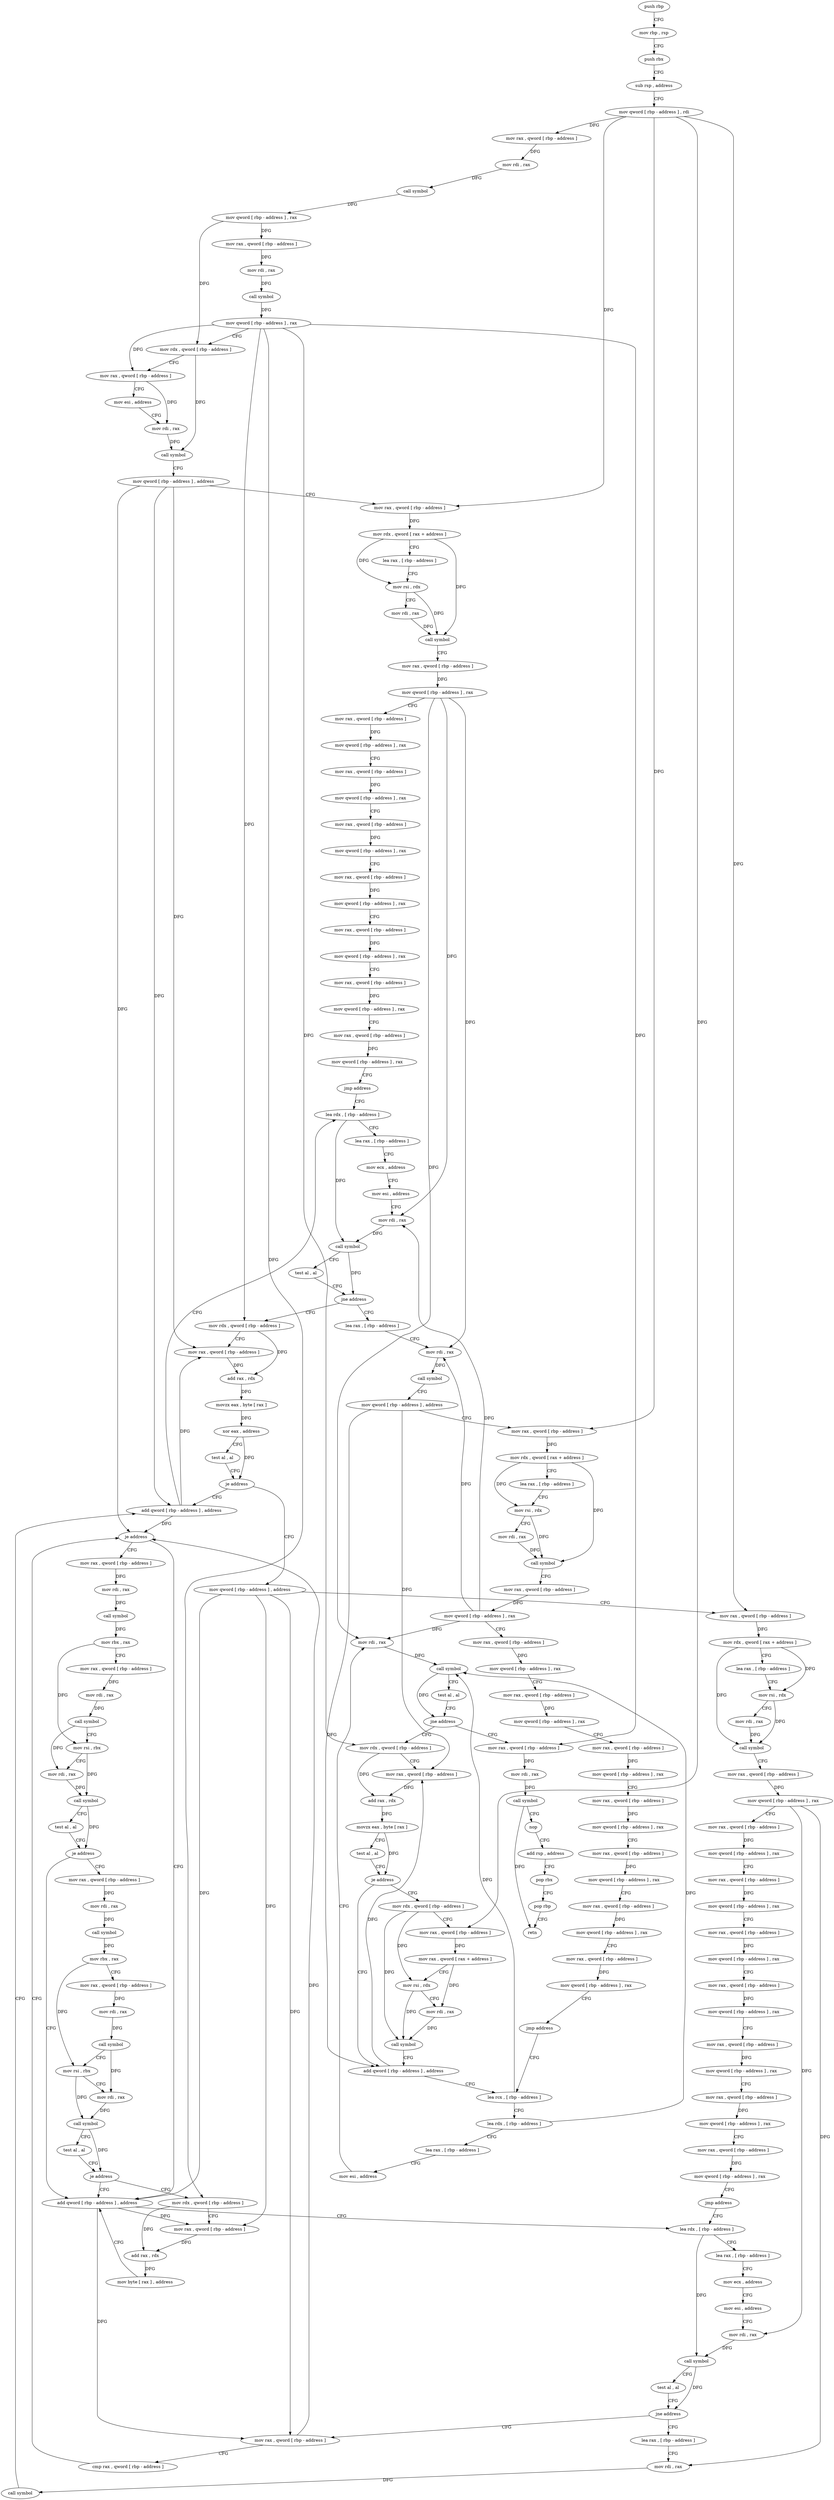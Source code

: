 digraph "func" {
"93734" [label = "push rbp" ]
"93735" [label = "mov rbp , rsp" ]
"93738" [label = "push rbx" ]
"93739" [label = "sub rsp , address" ]
"93746" [label = "mov qword [ rbp - address ] , rdi" ]
"93753" [label = "mov rax , qword [ rbp - address ]" ]
"93760" [label = "mov rdi , rax" ]
"93763" [label = "call symbol" ]
"93768" [label = "mov qword [ rbp - address ] , rax" ]
"93772" [label = "mov rax , qword [ rbp - address ]" ]
"93776" [label = "mov rdi , rax" ]
"93779" [label = "call symbol" ]
"93784" [label = "mov qword [ rbp - address ] , rax" ]
"93788" [label = "mov rdx , qword [ rbp - address ]" ]
"93792" [label = "mov rax , qword [ rbp - address ]" ]
"93796" [label = "mov esi , address" ]
"93801" [label = "mov rdi , rax" ]
"93804" [label = "call symbol" ]
"93809" [label = "mov qword [ rbp - address ] , address" ]
"93817" [label = "mov rax , qword [ rbp - address ]" ]
"93824" [label = "mov rdx , qword [ rax + address ]" ]
"93828" [label = "lea rax , [ rbp - address ]" ]
"93835" [label = "mov rsi , rdx" ]
"93838" [label = "mov rdi , rax" ]
"93841" [label = "call symbol" ]
"93846" [label = "mov rax , qword [ rbp - address ]" ]
"93853" [label = "mov qword [ rbp - address ] , rax" ]
"93857" [label = "mov rax , qword [ rbp - address ]" ]
"93864" [label = "mov qword [ rbp - address ] , rax" ]
"93868" [label = "mov rax , qword [ rbp - address ]" ]
"93875" [label = "mov qword [ rbp - address ] , rax" ]
"93879" [label = "mov rax , qword [ rbp - address ]" ]
"93886" [label = "mov qword [ rbp - address ] , rax" ]
"93890" [label = "mov rax , qword [ rbp - address ]" ]
"93897" [label = "mov qword [ rbp - address ] , rax" ]
"93901" [label = "mov rax , qword [ rbp - address ]" ]
"93908" [label = "mov qword [ rbp - address ] , rax" ]
"93912" [label = "mov rax , qword [ rbp - address ]" ]
"93919" [label = "mov qword [ rbp - address ] , rax" ]
"93923" [label = "mov rax , qword [ rbp - address ]" ]
"93930" [label = "mov qword [ rbp - address ] , rax" ]
"93934" [label = "jmp address" ]
"94294" [label = "lea rdx , [ rbp - address ]" ]
"94301" [label = "lea rax , [ rbp - address ]" ]
"94305" [label = "mov ecx , address" ]
"94310" [label = "mov esi , address" ]
"94315" [label = "mov rdi , rax" ]
"94318" [label = "call symbol" ]
"94323" [label = "test al , al" ]
"94325" [label = "jne address" ]
"93939" [label = "mov rdx , qword [ rbp - address ]" ]
"94331" [label = "lea rax , [ rbp - address ]" ]
"93943" [label = "mov rax , qword [ rbp - address ]" ]
"93947" [label = "add rax , rdx" ]
"93950" [label = "movzx eax , byte [ rax ]" ]
"93953" [label = "xor eax , address" ]
"93956" [label = "test al , al" ]
"93958" [label = "je address" ]
"94289" [label = "add qword [ rbp - address ] , address" ]
"93964" [label = "mov qword [ rbp - address ] , address" ]
"94335" [label = "mov rdi , rax" ]
"94338" [label = "call symbol" ]
"94343" [label = "mov qword [ rbp - address ] , address" ]
"94351" [label = "mov rax , qword [ rbp - address ]" ]
"94358" [label = "mov rdx , qword [ rax + address ]" ]
"94362" [label = "lea rax , [ rbp - address ]" ]
"94369" [label = "mov rsi , rdx" ]
"94372" [label = "mov rdi , rax" ]
"94375" [label = "call symbol" ]
"94380" [label = "mov rax , qword [ rbp - address ]" ]
"94387" [label = "mov qword [ rbp - address ] , rax" ]
"94391" [label = "mov rax , qword [ rbp - address ]" ]
"94398" [label = "mov qword [ rbp - address ] , rax" ]
"94402" [label = "mov rax , qword [ rbp - address ]" ]
"94409" [label = "mov qword [ rbp - address ] , rax" ]
"94413" [label = "mov rax , qword [ rbp - address ]" ]
"94420" [label = "mov qword [ rbp - address ] , rax" ]
"94424" [label = "mov rax , qword [ rbp - address ]" ]
"94431" [label = "mov qword [ rbp - address ] , rax" ]
"94435" [label = "mov rax , qword [ rbp - address ]" ]
"94442" [label = "mov qword [ rbp - address ] , rax" ]
"94446" [label = "mov rax , qword [ rbp - address ]" ]
"94453" [label = "mov qword [ rbp - address ] , rax" ]
"94457" [label = "mov rax , qword [ rbp - address ]" ]
"94464" [label = "mov qword [ rbp - address ] , rax" ]
"94468" [label = "jmp address" ]
"94522" [label = "lea rcx , [ rbp - address ]" ]
"93972" [label = "mov rax , qword [ rbp - address ]" ]
"93979" [label = "mov rdx , qword [ rax + address ]" ]
"93983" [label = "lea rax , [ rbp - address ]" ]
"93990" [label = "mov rsi , rdx" ]
"93993" [label = "mov rdi , rax" ]
"93996" [label = "call symbol" ]
"94001" [label = "mov rax , qword [ rbp - address ]" ]
"94008" [label = "mov qword [ rbp - address ] , rax" ]
"94015" [label = "mov rax , qword [ rbp - address ]" ]
"94022" [label = "mov qword [ rbp - address ] , rax" ]
"94029" [label = "mov rax , qword [ rbp - address ]" ]
"94036" [label = "mov qword [ rbp - address ] , rax" ]
"94043" [label = "mov rax , qword [ rbp - address ]" ]
"94050" [label = "mov qword [ rbp - address ] , rax" ]
"94057" [label = "mov rax , qword [ rbp - address ]" ]
"94064" [label = "mov qword [ rbp - address ] , rax" ]
"94071" [label = "mov rax , qword [ rbp - address ]" ]
"94078" [label = "mov qword [ rbp - address ] , rax" ]
"94085" [label = "mov rax , qword [ rbp - address ]" ]
"94092" [label = "mov qword [ rbp - address ] , rax" ]
"94096" [label = "mov rax , qword [ rbp - address ]" ]
"94103" [label = "mov qword [ rbp - address ] , rax" ]
"94107" [label = "jmp address" ]
"94234" [label = "lea rdx , [ rbp - address ]" ]
"94529" [label = "lea rdx , [ rbp - address ]" ]
"94536" [label = "lea rax , [ rbp - address ]" ]
"94540" [label = "mov esi , address" ]
"94545" [label = "mov rdi , rax" ]
"94548" [label = "call symbol" ]
"94553" [label = "test al , al" ]
"94555" [label = "jne address" ]
"94470" [label = "mov rdx , qword [ rbp - address ]" ]
"94557" [label = "mov rax , qword [ rbp - address ]" ]
"94241" [label = "lea rax , [ rbp - address ]" ]
"94248" [label = "mov ecx , address" ]
"94253" [label = "mov esi , address" ]
"94258" [label = "mov rdi , rax" ]
"94261" [label = "call symbol" ]
"94266" [label = "test al , al" ]
"94268" [label = "jne address" ]
"94109" [label = "mov rax , qword [ rbp - address ]" ]
"94274" [label = "lea rax , [ rbp - address ]" ]
"94474" [label = "mov rax , qword [ rbp - address ]" ]
"94478" [label = "add rax , rdx" ]
"94481" [label = "movzx eax , byte [ rax ]" ]
"94484" [label = "test al , al" ]
"94486" [label = "je address" ]
"94517" [label = "add qword [ rbp - address ] , address" ]
"94488" [label = "mov rdx , qword [ rbp - address ]" ]
"94561" [label = "mov rdi , rax" ]
"94564" [label = "call symbol" ]
"94569" [label = "nop" ]
"94570" [label = "add rsp , address" ]
"94577" [label = "pop rbx" ]
"94578" [label = "pop rbp" ]
"94579" [label = "retn" ]
"94113" [label = "cmp rax , qword [ rbp - address ]" ]
"94117" [label = "je address" ]
"94229" [label = "add qword [ rbp - address ] , address" ]
"94119" [label = "mov rax , qword [ rbp - address ]" ]
"94281" [label = "mov rdi , rax" ]
"94284" [label = "call symbol" ]
"94495" [label = "mov rax , qword [ rbp - address ]" ]
"94502" [label = "mov rax , qword [ rax + address ]" ]
"94506" [label = "mov rsi , rdx" ]
"94509" [label = "mov rdi , rax" ]
"94512" [label = "call symbol" ]
"94126" [label = "mov rdi , rax" ]
"94129" [label = "call symbol" ]
"94134" [label = "mov rbx , rax" ]
"94137" [label = "mov rax , qword [ rbp - address ]" ]
"94144" [label = "mov rdi , rax" ]
"94147" [label = "call symbol" ]
"94152" [label = "mov rsi , rbx" ]
"94155" [label = "mov rdi , rax" ]
"94158" [label = "call symbol" ]
"94163" [label = "test al , al" ]
"94165" [label = "je address" ]
"94167" [label = "mov rax , qword [ rbp - address ]" ]
"94174" [label = "mov rdi , rax" ]
"94177" [label = "call symbol" ]
"94182" [label = "mov rbx , rax" ]
"94185" [label = "mov rax , qword [ rbp - address ]" ]
"94192" [label = "mov rdi , rax" ]
"94195" [label = "call symbol" ]
"94200" [label = "mov rsi , rbx" ]
"94203" [label = "mov rdi , rax" ]
"94206" [label = "call symbol" ]
"94211" [label = "test al , al" ]
"94213" [label = "je address" ]
"94215" [label = "mov rdx , qword [ rbp - address ]" ]
"94219" [label = "mov rax , qword [ rbp - address ]" ]
"94223" [label = "add rax , rdx" ]
"94226" [label = "mov byte [ rax ] , address" ]
"93734" -> "93735" [ label = "CFG" ]
"93735" -> "93738" [ label = "CFG" ]
"93738" -> "93739" [ label = "CFG" ]
"93739" -> "93746" [ label = "CFG" ]
"93746" -> "93753" [ label = "DFG" ]
"93746" -> "93817" [ label = "DFG" ]
"93746" -> "94351" [ label = "DFG" ]
"93746" -> "93972" [ label = "DFG" ]
"93746" -> "94495" [ label = "DFG" ]
"93753" -> "93760" [ label = "DFG" ]
"93760" -> "93763" [ label = "DFG" ]
"93763" -> "93768" [ label = "DFG" ]
"93768" -> "93772" [ label = "DFG" ]
"93768" -> "93788" [ label = "DFG" ]
"93772" -> "93776" [ label = "DFG" ]
"93776" -> "93779" [ label = "DFG" ]
"93779" -> "93784" [ label = "DFG" ]
"93784" -> "93788" [ label = "CFG" ]
"93784" -> "93792" [ label = "DFG" ]
"93784" -> "93939" [ label = "DFG" ]
"93784" -> "94470" [ label = "DFG" ]
"93784" -> "94557" [ label = "DFG" ]
"93784" -> "94215" [ label = "DFG" ]
"93788" -> "93792" [ label = "CFG" ]
"93788" -> "93804" [ label = "DFG" ]
"93792" -> "93796" [ label = "CFG" ]
"93792" -> "93801" [ label = "DFG" ]
"93796" -> "93801" [ label = "CFG" ]
"93801" -> "93804" [ label = "DFG" ]
"93804" -> "93809" [ label = "CFG" ]
"93809" -> "93817" [ label = "CFG" ]
"93809" -> "93943" [ label = "DFG" ]
"93809" -> "94289" [ label = "DFG" ]
"93809" -> "94117" [ label = "DFG" ]
"93817" -> "93824" [ label = "DFG" ]
"93824" -> "93828" [ label = "CFG" ]
"93824" -> "93835" [ label = "DFG" ]
"93824" -> "93841" [ label = "DFG" ]
"93828" -> "93835" [ label = "CFG" ]
"93835" -> "93838" [ label = "CFG" ]
"93835" -> "93841" [ label = "DFG" ]
"93838" -> "93841" [ label = "DFG" ]
"93841" -> "93846" [ label = "CFG" ]
"93846" -> "93853" [ label = "DFG" ]
"93853" -> "93857" [ label = "CFG" ]
"93853" -> "94315" [ label = "DFG" ]
"93853" -> "94335" [ label = "DFG" ]
"93853" -> "94545" [ label = "DFG" ]
"93857" -> "93864" [ label = "DFG" ]
"93864" -> "93868" [ label = "CFG" ]
"93868" -> "93875" [ label = "DFG" ]
"93875" -> "93879" [ label = "CFG" ]
"93879" -> "93886" [ label = "DFG" ]
"93886" -> "93890" [ label = "CFG" ]
"93890" -> "93897" [ label = "DFG" ]
"93897" -> "93901" [ label = "CFG" ]
"93901" -> "93908" [ label = "DFG" ]
"93908" -> "93912" [ label = "CFG" ]
"93912" -> "93919" [ label = "DFG" ]
"93919" -> "93923" [ label = "CFG" ]
"93923" -> "93930" [ label = "DFG" ]
"93930" -> "93934" [ label = "CFG" ]
"93934" -> "94294" [ label = "CFG" ]
"94294" -> "94301" [ label = "CFG" ]
"94294" -> "94318" [ label = "DFG" ]
"94301" -> "94305" [ label = "CFG" ]
"94305" -> "94310" [ label = "CFG" ]
"94310" -> "94315" [ label = "CFG" ]
"94315" -> "94318" [ label = "DFG" ]
"94318" -> "94323" [ label = "CFG" ]
"94318" -> "94325" [ label = "DFG" ]
"94323" -> "94325" [ label = "CFG" ]
"94325" -> "93939" [ label = "CFG" ]
"94325" -> "94331" [ label = "CFG" ]
"93939" -> "93943" [ label = "CFG" ]
"93939" -> "93947" [ label = "DFG" ]
"94331" -> "94335" [ label = "CFG" ]
"93943" -> "93947" [ label = "DFG" ]
"93947" -> "93950" [ label = "DFG" ]
"93950" -> "93953" [ label = "DFG" ]
"93953" -> "93956" [ label = "CFG" ]
"93953" -> "93958" [ label = "DFG" ]
"93956" -> "93958" [ label = "CFG" ]
"93958" -> "94289" [ label = "CFG" ]
"93958" -> "93964" [ label = "CFG" ]
"94289" -> "94294" [ label = "CFG" ]
"94289" -> "93943" [ label = "DFG" ]
"94289" -> "94117" [ label = "DFG" ]
"93964" -> "93972" [ label = "CFG" ]
"93964" -> "94109" [ label = "DFG" ]
"93964" -> "94229" [ label = "DFG" ]
"93964" -> "94219" [ label = "DFG" ]
"94335" -> "94338" [ label = "DFG" ]
"94338" -> "94343" [ label = "CFG" ]
"94343" -> "94351" [ label = "CFG" ]
"94343" -> "94474" [ label = "DFG" ]
"94343" -> "94517" [ label = "DFG" ]
"94351" -> "94358" [ label = "DFG" ]
"94358" -> "94362" [ label = "CFG" ]
"94358" -> "94369" [ label = "DFG" ]
"94358" -> "94375" [ label = "DFG" ]
"94362" -> "94369" [ label = "CFG" ]
"94369" -> "94372" [ label = "CFG" ]
"94369" -> "94375" [ label = "DFG" ]
"94372" -> "94375" [ label = "DFG" ]
"94375" -> "94380" [ label = "CFG" ]
"94380" -> "94387" [ label = "DFG" ]
"94387" -> "94391" [ label = "CFG" ]
"94387" -> "94315" [ label = "DFG" ]
"94387" -> "94335" [ label = "DFG" ]
"94387" -> "94545" [ label = "DFG" ]
"94391" -> "94398" [ label = "DFG" ]
"94398" -> "94402" [ label = "CFG" ]
"94402" -> "94409" [ label = "DFG" ]
"94409" -> "94413" [ label = "CFG" ]
"94413" -> "94420" [ label = "DFG" ]
"94420" -> "94424" [ label = "CFG" ]
"94424" -> "94431" [ label = "DFG" ]
"94431" -> "94435" [ label = "CFG" ]
"94435" -> "94442" [ label = "DFG" ]
"94442" -> "94446" [ label = "CFG" ]
"94446" -> "94453" [ label = "DFG" ]
"94453" -> "94457" [ label = "CFG" ]
"94457" -> "94464" [ label = "DFG" ]
"94464" -> "94468" [ label = "CFG" ]
"94468" -> "94522" [ label = "CFG" ]
"94522" -> "94529" [ label = "CFG" ]
"94522" -> "94548" [ label = "DFG" ]
"93972" -> "93979" [ label = "DFG" ]
"93979" -> "93983" [ label = "CFG" ]
"93979" -> "93990" [ label = "DFG" ]
"93979" -> "93996" [ label = "DFG" ]
"93983" -> "93990" [ label = "CFG" ]
"93990" -> "93993" [ label = "CFG" ]
"93990" -> "93996" [ label = "DFG" ]
"93993" -> "93996" [ label = "DFG" ]
"93996" -> "94001" [ label = "CFG" ]
"94001" -> "94008" [ label = "DFG" ]
"94008" -> "94015" [ label = "CFG" ]
"94008" -> "94258" [ label = "DFG" ]
"94008" -> "94281" [ label = "DFG" ]
"94015" -> "94022" [ label = "DFG" ]
"94022" -> "94029" [ label = "CFG" ]
"94029" -> "94036" [ label = "DFG" ]
"94036" -> "94043" [ label = "CFG" ]
"94043" -> "94050" [ label = "DFG" ]
"94050" -> "94057" [ label = "CFG" ]
"94057" -> "94064" [ label = "DFG" ]
"94064" -> "94071" [ label = "CFG" ]
"94071" -> "94078" [ label = "DFG" ]
"94078" -> "94085" [ label = "CFG" ]
"94085" -> "94092" [ label = "DFG" ]
"94092" -> "94096" [ label = "CFG" ]
"94096" -> "94103" [ label = "DFG" ]
"94103" -> "94107" [ label = "CFG" ]
"94107" -> "94234" [ label = "CFG" ]
"94234" -> "94241" [ label = "CFG" ]
"94234" -> "94261" [ label = "DFG" ]
"94529" -> "94536" [ label = "CFG" ]
"94529" -> "94548" [ label = "DFG" ]
"94536" -> "94540" [ label = "CFG" ]
"94540" -> "94545" [ label = "CFG" ]
"94545" -> "94548" [ label = "DFG" ]
"94548" -> "94553" [ label = "CFG" ]
"94548" -> "94555" [ label = "DFG" ]
"94553" -> "94555" [ label = "CFG" ]
"94555" -> "94470" [ label = "CFG" ]
"94555" -> "94557" [ label = "CFG" ]
"94470" -> "94474" [ label = "CFG" ]
"94470" -> "94478" [ label = "DFG" ]
"94557" -> "94561" [ label = "DFG" ]
"94241" -> "94248" [ label = "CFG" ]
"94248" -> "94253" [ label = "CFG" ]
"94253" -> "94258" [ label = "CFG" ]
"94258" -> "94261" [ label = "DFG" ]
"94261" -> "94266" [ label = "CFG" ]
"94261" -> "94268" [ label = "DFG" ]
"94266" -> "94268" [ label = "CFG" ]
"94268" -> "94109" [ label = "CFG" ]
"94268" -> "94274" [ label = "CFG" ]
"94109" -> "94113" [ label = "CFG" ]
"94109" -> "94117" [ label = "DFG" ]
"94274" -> "94281" [ label = "CFG" ]
"94474" -> "94478" [ label = "DFG" ]
"94478" -> "94481" [ label = "DFG" ]
"94481" -> "94484" [ label = "CFG" ]
"94481" -> "94486" [ label = "DFG" ]
"94484" -> "94486" [ label = "CFG" ]
"94486" -> "94517" [ label = "CFG" ]
"94486" -> "94488" [ label = "CFG" ]
"94517" -> "94522" [ label = "CFG" ]
"94517" -> "94474" [ label = "DFG" ]
"94488" -> "94495" [ label = "CFG" ]
"94488" -> "94506" [ label = "DFG" ]
"94488" -> "94512" [ label = "DFG" ]
"94561" -> "94564" [ label = "DFG" ]
"94564" -> "94569" [ label = "CFG" ]
"94564" -> "94579" [ label = "DFG" ]
"94569" -> "94570" [ label = "CFG" ]
"94570" -> "94577" [ label = "CFG" ]
"94577" -> "94578" [ label = "CFG" ]
"94578" -> "94579" [ label = "CFG" ]
"94113" -> "94117" [ label = "CFG" ]
"94117" -> "94229" [ label = "CFG" ]
"94117" -> "94119" [ label = "CFG" ]
"94229" -> "94234" [ label = "CFG" ]
"94229" -> "94109" [ label = "DFG" ]
"94229" -> "94219" [ label = "DFG" ]
"94119" -> "94126" [ label = "DFG" ]
"94281" -> "94284" [ label = "DFG" ]
"94284" -> "94289" [ label = "CFG" ]
"94495" -> "94502" [ label = "DFG" ]
"94502" -> "94506" [ label = "CFG" ]
"94502" -> "94509" [ label = "DFG" ]
"94506" -> "94509" [ label = "CFG" ]
"94506" -> "94512" [ label = "DFG" ]
"94509" -> "94512" [ label = "DFG" ]
"94512" -> "94517" [ label = "CFG" ]
"94126" -> "94129" [ label = "DFG" ]
"94129" -> "94134" [ label = "DFG" ]
"94134" -> "94137" [ label = "CFG" ]
"94134" -> "94152" [ label = "DFG" ]
"94137" -> "94144" [ label = "DFG" ]
"94144" -> "94147" [ label = "DFG" ]
"94147" -> "94152" [ label = "CFG" ]
"94147" -> "94155" [ label = "DFG" ]
"94152" -> "94155" [ label = "CFG" ]
"94152" -> "94158" [ label = "DFG" ]
"94155" -> "94158" [ label = "DFG" ]
"94158" -> "94163" [ label = "CFG" ]
"94158" -> "94165" [ label = "DFG" ]
"94163" -> "94165" [ label = "CFG" ]
"94165" -> "94229" [ label = "CFG" ]
"94165" -> "94167" [ label = "CFG" ]
"94167" -> "94174" [ label = "DFG" ]
"94174" -> "94177" [ label = "DFG" ]
"94177" -> "94182" [ label = "DFG" ]
"94182" -> "94185" [ label = "CFG" ]
"94182" -> "94200" [ label = "DFG" ]
"94185" -> "94192" [ label = "DFG" ]
"94192" -> "94195" [ label = "DFG" ]
"94195" -> "94200" [ label = "CFG" ]
"94195" -> "94203" [ label = "DFG" ]
"94200" -> "94203" [ label = "CFG" ]
"94200" -> "94206" [ label = "DFG" ]
"94203" -> "94206" [ label = "DFG" ]
"94206" -> "94211" [ label = "CFG" ]
"94206" -> "94213" [ label = "DFG" ]
"94211" -> "94213" [ label = "CFG" ]
"94213" -> "94229" [ label = "CFG" ]
"94213" -> "94215" [ label = "CFG" ]
"94215" -> "94219" [ label = "CFG" ]
"94215" -> "94223" [ label = "DFG" ]
"94219" -> "94223" [ label = "DFG" ]
"94223" -> "94226" [ label = "DFG" ]
"94226" -> "94229" [ label = "CFG" ]
}
